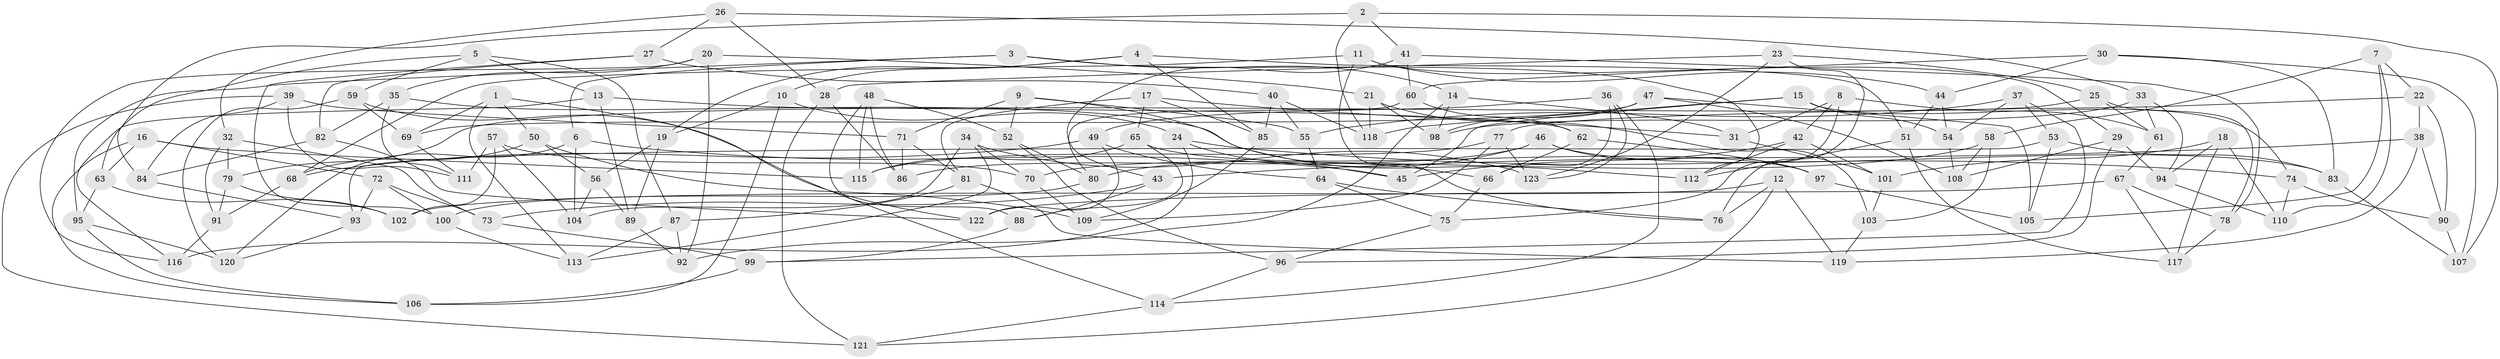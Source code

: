 // Generated by graph-tools (version 1.1) at 2025/26/03/09/25 03:26:52]
// undirected, 123 vertices, 246 edges
graph export_dot {
graph [start="1"]
  node [color=gray90,style=filled];
  1;
  2;
  3;
  4;
  5;
  6;
  7;
  8;
  9;
  10;
  11;
  12;
  13;
  14;
  15;
  16;
  17;
  18;
  19;
  20;
  21;
  22;
  23;
  24;
  25;
  26;
  27;
  28;
  29;
  30;
  31;
  32;
  33;
  34;
  35;
  36;
  37;
  38;
  39;
  40;
  41;
  42;
  43;
  44;
  45;
  46;
  47;
  48;
  49;
  50;
  51;
  52;
  53;
  54;
  55;
  56;
  57;
  58;
  59;
  60;
  61;
  62;
  63;
  64;
  65;
  66;
  67;
  68;
  69;
  70;
  71;
  72;
  73;
  74;
  75;
  76;
  77;
  78;
  79;
  80;
  81;
  82;
  83;
  84;
  85;
  86;
  87;
  88;
  89;
  90;
  91;
  92;
  93;
  94;
  95;
  96;
  97;
  98;
  99;
  100;
  101;
  102;
  103;
  104;
  105;
  106;
  107;
  108;
  109;
  110;
  111;
  112;
  113;
  114;
  115;
  116;
  117;
  118;
  119;
  120;
  121;
  122;
  123;
  1 -- 69;
  1 -- 113;
  1 -- 50;
  1 -- 114;
  2 -- 107;
  2 -- 41;
  2 -- 84;
  2 -- 118;
  3 -- 112;
  3 -- 95;
  3 -- 6;
  3 -- 14;
  4 -- 19;
  4 -- 51;
  4 -- 10;
  4 -- 85;
  5 -- 87;
  5 -- 63;
  5 -- 13;
  5 -- 59;
  6 -- 45;
  6 -- 104;
  6 -- 120;
  7 -- 58;
  7 -- 110;
  7 -- 105;
  7 -- 22;
  8 -- 61;
  8 -- 42;
  8 -- 75;
  8 -- 31;
  9 -- 71;
  9 -- 52;
  9 -- 55;
  9 -- 66;
  10 -- 24;
  10 -- 19;
  10 -- 106;
  11 -- 29;
  11 -- 44;
  11 -- 68;
  11 -- 76;
  12 -- 121;
  12 -- 102;
  12 -- 76;
  12 -- 119;
  13 -- 89;
  13 -- 62;
  13 -- 116;
  14 -- 98;
  14 -- 92;
  14 -- 31;
  15 -- 118;
  15 -- 45;
  15 -- 74;
  15 -- 54;
  16 -- 72;
  16 -- 63;
  16 -- 106;
  16 -- 115;
  17 -- 31;
  17 -- 81;
  17 -- 85;
  17 -- 65;
  18 -- 117;
  18 -- 110;
  18 -- 101;
  18 -- 94;
  19 -- 56;
  19 -- 89;
  20 -- 21;
  20 -- 92;
  20 -- 35;
  20 -- 116;
  21 -- 118;
  21 -- 103;
  21 -- 98;
  22 -- 77;
  22 -- 38;
  22 -- 90;
  23 -- 76;
  23 -- 25;
  23 -- 28;
  23 -- 123;
  24 -- 116;
  24 -- 74;
  24 -- 45;
  25 -- 78;
  25 -- 61;
  25 -- 79;
  26 -- 28;
  26 -- 32;
  26 -- 33;
  26 -- 27;
  27 -- 100;
  27 -- 82;
  27 -- 40;
  28 -- 121;
  28 -- 86;
  29 -- 94;
  29 -- 108;
  29 -- 96;
  30 -- 83;
  30 -- 60;
  30 -- 107;
  30 -- 44;
  31 -- 101;
  32 -- 91;
  32 -- 79;
  32 -- 73;
  33 -- 61;
  33 -- 98;
  33 -- 94;
  34 -- 113;
  34 -- 70;
  34 -- 123;
  34 -- 104;
  35 -- 112;
  35 -- 111;
  35 -- 82;
  36 -- 114;
  36 -- 123;
  36 -- 49;
  36 -- 66;
  37 -- 99;
  37 -- 53;
  37 -- 55;
  37 -- 54;
  38 -- 90;
  38 -- 43;
  38 -- 119;
  39 -- 121;
  39 -- 71;
  39 -- 84;
  39 -- 111;
  40 -- 118;
  40 -- 55;
  40 -- 85;
  41 -- 43;
  41 -- 78;
  41 -- 60;
  42 -- 112;
  42 -- 45;
  42 -- 101;
  43 -- 88;
  43 -- 73;
  44 -- 51;
  44 -- 54;
  46 -- 97;
  46 -- 83;
  46 -- 86;
  46 -- 80;
  47 -- 108;
  47 -- 69;
  47 -- 105;
  47 -- 98;
  48 -- 88;
  48 -- 52;
  48 -- 115;
  48 -- 86;
  49 -- 64;
  49 -- 68;
  49 -- 122;
  50 -- 109;
  50 -- 68;
  50 -- 56;
  51 -- 112;
  51 -- 117;
  52 -- 96;
  52 -- 80;
  53 -- 105;
  53 -- 83;
  53 -- 93;
  54 -- 108;
  55 -- 64;
  56 -- 89;
  56 -- 104;
  57 -- 104;
  57 -- 102;
  57 -- 70;
  57 -- 111;
  58 -- 108;
  58 -- 70;
  58 -- 103;
  59 -- 69;
  59 -- 120;
  59 -- 122;
  60 -- 62;
  60 -- 80;
  61 -- 67;
  62 -- 97;
  62 -- 66;
  63 -- 102;
  63 -- 95;
  64 -- 75;
  64 -- 76;
  65 -- 97;
  65 -- 88;
  65 -- 115;
  66 -- 75;
  67 -- 122;
  67 -- 78;
  67 -- 117;
  68 -- 91;
  69 -- 111;
  70 -- 109;
  71 -- 81;
  71 -- 86;
  72 -- 100;
  72 -- 73;
  72 -- 93;
  73 -- 99;
  74 -- 90;
  74 -- 110;
  75 -- 96;
  77 -- 109;
  77 -- 123;
  77 -- 115;
  78 -- 117;
  79 -- 102;
  79 -- 91;
  80 -- 100;
  81 -- 87;
  81 -- 119;
  82 -- 122;
  82 -- 84;
  83 -- 107;
  84 -- 93;
  85 -- 109;
  87 -- 113;
  87 -- 92;
  88 -- 99;
  89 -- 92;
  90 -- 107;
  91 -- 116;
  93 -- 120;
  94 -- 110;
  95 -- 106;
  95 -- 120;
  96 -- 114;
  97 -- 105;
  99 -- 106;
  100 -- 113;
  101 -- 103;
  103 -- 119;
  114 -- 121;
}
